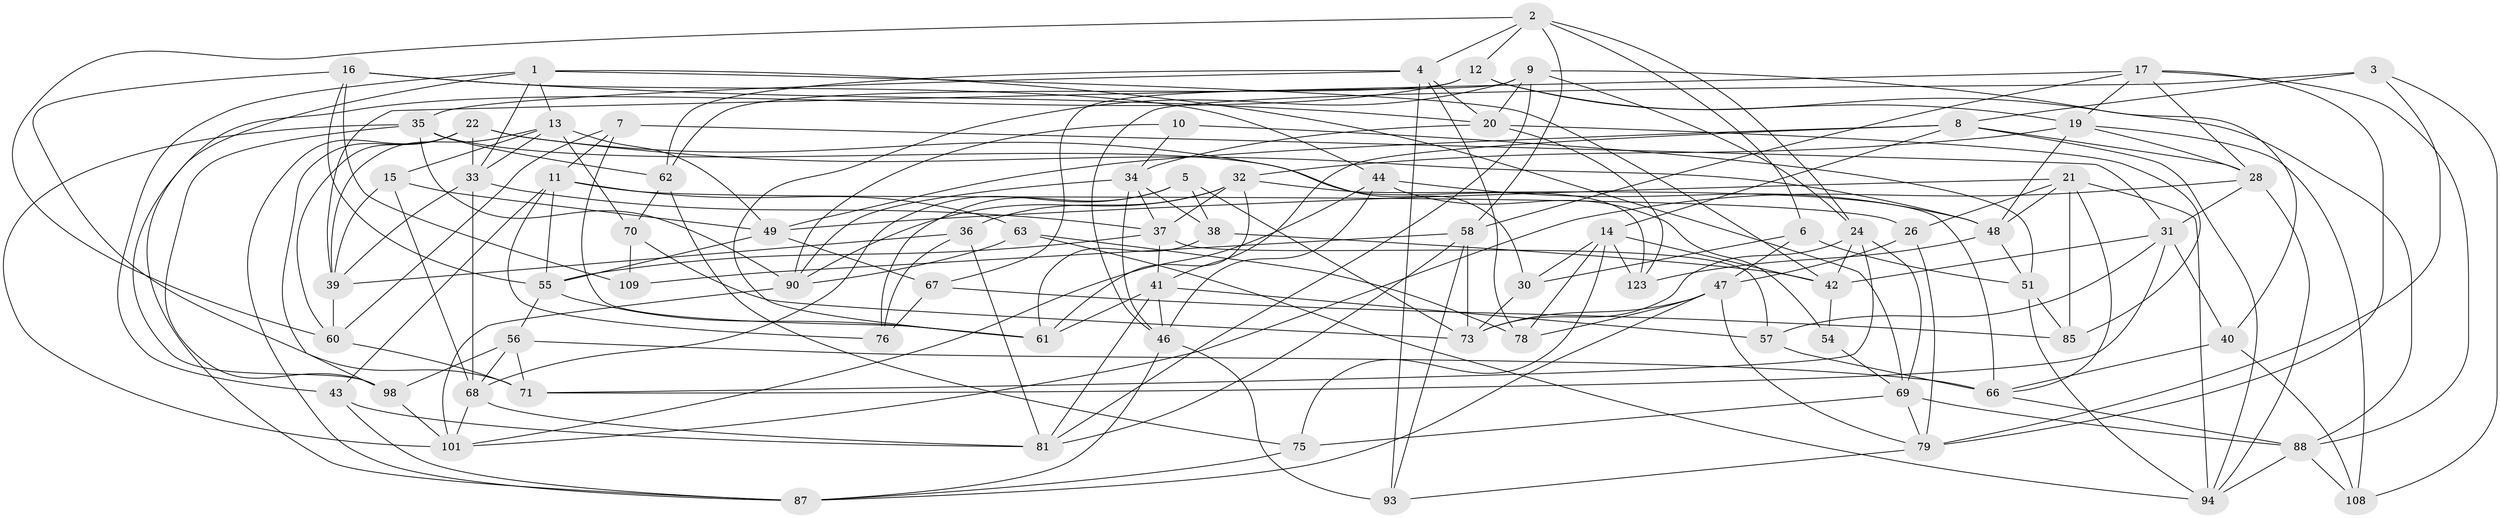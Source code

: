 // original degree distribution, {4: 1.0}
// Generated by graph-tools (version 1.1) at 2025/42/03/06/25 10:42:23]
// undirected, 76 vertices, 197 edges
graph export_dot {
graph [start="1"]
  node [color=gray90,style=filled];
  1 [super="+29"];
  2 [super="+27"];
  3;
  4 [super="+25"];
  5;
  6;
  7;
  8 [super="+110"];
  9 [super="+18"];
  10;
  11 [super="+124"];
  12 [super="+53"];
  13 [super="+50"];
  14 [super="+65"];
  15;
  16 [super="+45"];
  17 [super="+84"];
  19 [super="+23"];
  20 [super="+99"];
  21 [super="+106"];
  22 [super="+52"];
  24 [super="+118"];
  26;
  28 [super="+107"];
  30;
  31 [super="+105"];
  32 [super="+125"];
  33 [super="+59"];
  34 [super="+72"];
  35 [super="+83"];
  36;
  37 [super="+80"];
  38;
  39 [super="+95"];
  40;
  41 [super="+114"];
  42 [super="+82"];
  43;
  44 [super="+112"];
  46 [super="+127"];
  47 [super="+77"];
  48 [super="+86"];
  49 [super="+97"];
  51 [super="+121"];
  54;
  55 [super="+89"];
  56 [super="+64"];
  57;
  58 [super="+92"];
  60 [super="+116"];
  61 [super="+104"];
  62 [super="+111"];
  63;
  66 [super="+103"];
  67;
  68 [super="+96"];
  69 [super="+126"];
  70;
  71 [super="+119"];
  73 [super="+74"];
  75;
  76;
  78;
  79 [super="+102"];
  81 [super="+91"];
  85;
  87 [super="+113"];
  88 [super="+120"];
  90 [super="+115"];
  93;
  94 [super="+122"];
  98 [super="+100"];
  101 [super="+117"];
  108;
  109;
  123;
  1 -- 98;
  1 -- 69;
  1 -- 13;
  1 -- 42;
  1 -- 43;
  1 -- 33;
  2 -- 24;
  2 -- 60;
  2 -- 58;
  2 -- 6;
  2 -- 4;
  2 -- 12;
  3 -- 108;
  3 -- 46;
  3 -- 79;
  3 -- 8;
  4 -- 20;
  4 -- 93;
  4 -- 35;
  4 -- 78;
  4 -- 62;
  5 -- 76;
  5 -- 38;
  5 -- 68;
  5 -- 73;
  6 -- 30;
  6 -- 51;
  6 -- 47;
  7 -- 61;
  7 -- 11;
  7 -- 60;
  7 -- 31;
  8 -- 14;
  8 -- 49;
  8 -- 41;
  8 -- 28;
  8 -- 94;
  9 -- 24;
  9 -- 67;
  9 -- 40;
  9 -- 20;
  9 -- 61;
  9 -- 81;
  10 -- 51 [weight=2];
  10 -- 34;
  10 -- 90;
  11 -- 76;
  11 -- 26;
  11 -- 43;
  11 -- 55;
  11 -- 63;
  12 -- 62 [weight=2];
  12 -- 88;
  12 -- 19;
  12 -- 87;
  13 -- 15;
  13 -- 70;
  13 -- 49;
  13 -- 33;
  13 -- 39;
  14 -- 75;
  14 -- 42;
  14 -- 78;
  14 -- 123;
  14 -- 30;
  15 -- 49;
  15 -- 39;
  15 -- 68;
  16 -- 71;
  16 -- 109 [weight=2];
  16 -- 20;
  16 -- 44;
  16 -- 55;
  17 -- 79;
  17 -- 28;
  17 -- 88;
  17 -- 58;
  17 -- 19;
  17 -- 39;
  19 -- 108;
  19 -- 32;
  19 -- 28;
  19 -- 48;
  20 -- 123;
  20 -- 34;
  20 -- 85;
  21 -- 85;
  21 -- 49;
  21 -- 48;
  21 -- 26;
  21 -- 94;
  21 -- 66;
  22 -- 30;
  22 -- 87;
  22 -- 48;
  22 -- 33;
  22 -- 98;
  22 -- 60;
  24 -- 73;
  24 -- 69;
  24 -- 42;
  24 -- 71;
  26 -- 47;
  26 -- 79;
  28 -- 94;
  28 -- 31;
  28 -- 101;
  30 -- 73;
  31 -- 40;
  31 -- 57;
  31 -- 71;
  31 -- 42;
  32 -- 61;
  32 -- 66;
  32 -- 36;
  32 -- 37;
  32 -- 90;
  33 -- 39;
  33 -- 37;
  33 -- 68;
  34 -- 37;
  34 -- 38;
  34 -- 90;
  34 -- 46;
  35 -- 123;
  35 -- 101;
  35 -- 90;
  35 -- 98;
  35 -- 62;
  36 -- 81;
  36 -- 39;
  36 -- 76;
  37 -- 57;
  37 -- 55;
  37 -- 41;
  38 -- 61;
  38 -- 42;
  39 -- 60;
  40 -- 108;
  40 -- 66;
  41 -- 46;
  41 -- 81;
  41 -- 57;
  41 -- 61;
  42 -- 54;
  43 -- 81;
  43 -- 87;
  44 -- 54 [weight=2];
  44 -- 101;
  44 -- 48;
  44 -- 46;
  46 -- 93;
  46 -- 87;
  47 -- 73;
  47 -- 78;
  47 -- 79;
  47 -- 87;
  48 -- 123;
  48 -- 51;
  49 -- 55;
  49 -- 67;
  51 -- 85;
  51 -- 94;
  54 -- 69;
  55 -- 61;
  55 -- 56;
  56 -- 66;
  56 -- 71;
  56 -- 98 [weight=2];
  56 -- 68;
  57 -- 66;
  58 -- 93;
  58 -- 73;
  58 -- 109;
  58 -- 81;
  60 -- 71 [weight=2];
  62 -- 75;
  62 -- 70;
  63 -- 78;
  63 -- 94;
  63 -- 90;
  66 -- 88;
  67 -- 76;
  67 -- 85;
  68 -- 101;
  68 -- 81;
  69 -- 75;
  69 -- 88;
  69 -- 79;
  70 -- 109;
  70 -- 73;
  75 -- 87;
  79 -- 93;
  88 -- 108;
  88 -- 94;
  90 -- 101;
  98 -- 101;
}
